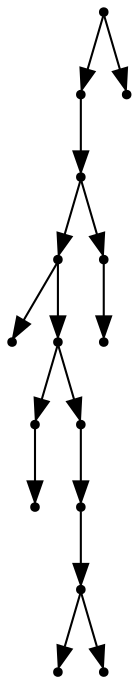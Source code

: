 digraph {
  15 [shape=point];
  13 [shape=point];
  12 [shape=point];
  9 [shape=point];
  0 [shape=point];
  8 [shape=point];
  2 [shape=point];
  1 [shape=point];
  7 [shape=point];
  6 [shape=point];
  5 [shape=point];
  3 [shape=point];
  4 [shape=point];
  11 [shape=point];
  10 [shape=point];
  14 [shape=point];
15 -> 13;
13 -> 12;
12 -> 9;
9 -> 0;
9 -> 8;
8 -> 2;
2 -> 1;
8 -> 7;
7 -> 6;
6 -> 5;
5 -> 3;
5 -> 4;
12 -> 11;
11 -> 10;
15 -> 14;
}
